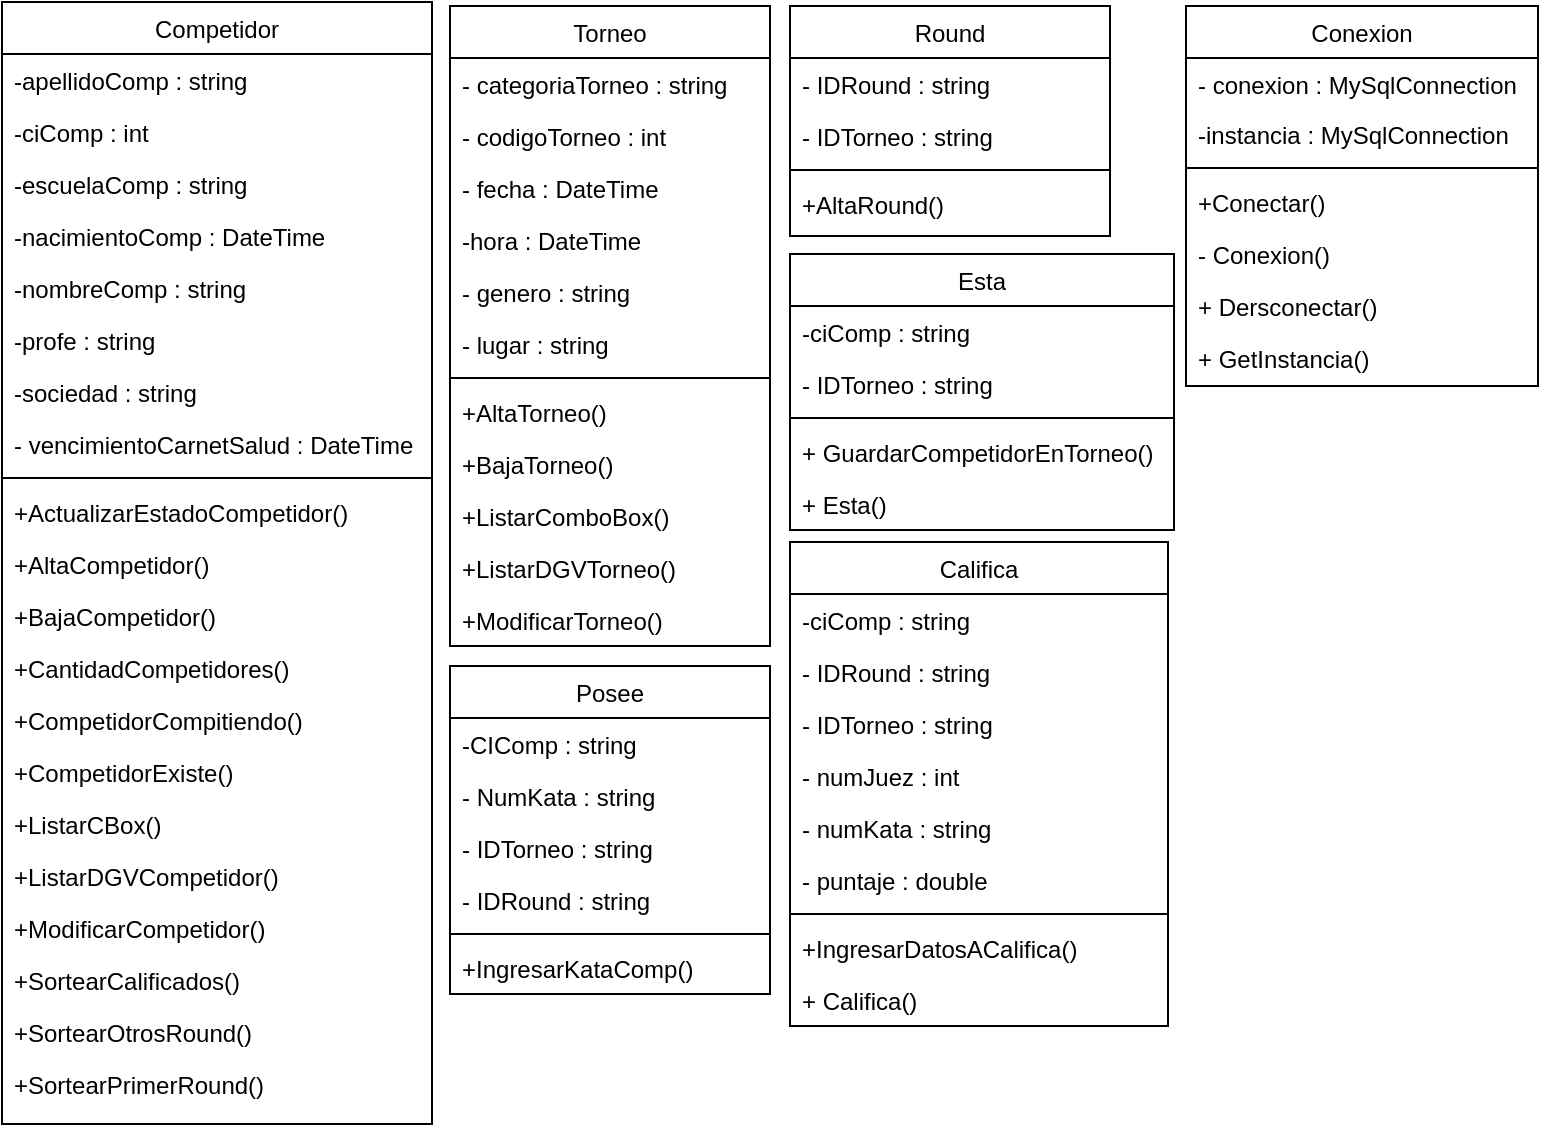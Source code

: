 <mxfile version="22.1.0" type="google">
  <diagram id="C5RBs43oDa-KdzZeNtuy" name="Page-1">
    <mxGraphModel grid="0" page="1" gridSize="10" guides="1" tooltips="1" connect="1" arrows="1" fold="1" pageScale="1" pageWidth="827" pageHeight="1169" math="0" shadow="0">
      <root>
        <mxCell id="WIyWlLk6GJQsqaUBKTNV-0" />
        <mxCell id="WIyWlLk6GJQsqaUBKTNV-1" parent="WIyWlLk6GJQsqaUBKTNV-0" />
        <mxCell id="zkfFHV4jXpPFQw0GAbJ--6" value="Competidor" style="swimlane;fontStyle=0;align=center;verticalAlign=top;childLayout=stackLayout;horizontal=1;startSize=26;horizontalStack=0;resizeParent=1;resizeLast=0;collapsible=1;marginBottom=0;rounded=0;shadow=0;strokeWidth=1;fillColor=none;" vertex="1" parent="WIyWlLk6GJQsqaUBKTNV-1">
          <mxGeometry x="4" y="37" width="215" height="561" as="geometry">
            <mxRectangle x="130" y="380" width="160" height="26" as="alternateBounds" />
          </mxGeometry>
        </mxCell>
        <mxCell id="zkfFHV4jXpPFQw0GAbJ--7" value="-apellidoComp : string" style="text;align=left;verticalAlign=top;spacingLeft=4;spacingRight=4;overflow=hidden;rotatable=0;points=[[0,0.5],[1,0.5]];portConstraint=eastwest;" vertex="1" parent="zkfFHV4jXpPFQw0GAbJ--6">
          <mxGeometry y="26" width="215" height="26" as="geometry" />
        </mxCell>
        <mxCell id="zkfFHV4jXpPFQw0GAbJ--8" value="-ciComp : int" style="text;align=left;verticalAlign=top;spacingLeft=4;spacingRight=4;overflow=hidden;rotatable=0;points=[[0,0.5],[1,0.5]];portConstraint=eastwest;rounded=0;shadow=0;html=0;" vertex="1" parent="zkfFHV4jXpPFQw0GAbJ--6">
          <mxGeometry y="52" width="215" height="26" as="geometry" />
        </mxCell>
        <mxCell id="MrfSuJjkqHNkvnvQYngP-59" value="-escuelaComp : string" style="text;align=left;verticalAlign=top;spacingLeft=4;spacingRight=4;overflow=hidden;rotatable=0;points=[[0,0.5],[1,0.5]];portConstraint=eastwest;" vertex="1" parent="zkfFHV4jXpPFQw0GAbJ--6">
          <mxGeometry y="78" width="215" height="26" as="geometry" />
        </mxCell>
        <mxCell id="MrfSuJjkqHNkvnvQYngP-60" value="-nacimientoComp : DateTime" style="text;align=left;verticalAlign=top;spacingLeft=4;spacingRight=4;overflow=hidden;rotatable=0;points=[[0,0.5],[1,0.5]];portConstraint=eastwest;" vertex="1" parent="zkfFHV4jXpPFQw0GAbJ--6">
          <mxGeometry y="104" width="215" height="26" as="geometry" />
        </mxCell>
        <mxCell id="MrfSuJjkqHNkvnvQYngP-61" value="-nombreComp : string" style="text;align=left;verticalAlign=top;spacingLeft=4;spacingRight=4;overflow=hidden;rotatable=0;points=[[0,0.5],[1,0.5]];portConstraint=eastwest;" vertex="1" parent="zkfFHV4jXpPFQw0GAbJ--6">
          <mxGeometry y="130" width="215" height="26" as="geometry" />
        </mxCell>
        <mxCell id="MrfSuJjkqHNkvnvQYngP-63" value="-profe : string" style="text;align=left;verticalAlign=top;spacingLeft=4;spacingRight=4;overflow=hidden;rotatable=0;points=[[0,0.5],[1,0.5]];portConstraint=eastwest;" vertex="1" parent="zkfFHV4jXpPFQw0GAbJ--6">
          <mxGeometry y="156" width="215" height="26" as="geometry" />
        </mxCell>
        <mxCell id="MrfSuJjkqHNkvnvQYngP-64" value="-sociedad : string" style="text;align=left;verticalAlign=top;spacingLeft=4;spacingRight=4;overflow=hidden;rotatable=0;points=[[0,0.5],[1,0.5]];portConstraint=eastwest;" vertex="1" parent="zkfFHV4jXpPFQw0GAbJ--6">
          <mxGeometry y="182" width="215" height="26" as="geometry" />
        </mxCell>
        <mxCell id="MrfSuJjkqHNkvnvQYngP-62" value="- vencimientoCarnetSalud : DateTime" style="text;align=left;verticalAlign=top;spacingLeft=4;spacingRight=4;overflow=hidden;rotatable=0;points=[[0,0.5],[1,0.5]];portConstraint=eastwest;" vertex="1" parent="zkfFHV4jXpPFQw0GAbJ--6">
          <mxGeometry y="208" width="215" height="26" as="geometry" />
        </mxCell>
        <mxCell id="zkfFHV4jXpPFQw0GAbJ--9" value="" style="line;html=1;strokeWidth=1;align=left;verticalAlign=middle;spacingTop=-1;spacingLeft=3;spacingRight=3;rotatable=0;labelPosition=right;points=[];portConstraint=eastwest;" vertex="1" parent="zkfFHV4jXpPFQw0GAbJ--6">
          <mxGeometry y="234" width="215" height="8" as="geometry" />
        </mxCell>
        <mxCell id="zkfFHV4jXpPFQw0GAbJ--10" value="+ActualizarEstadoCompetidor()" style="text;align=left;verticalAlign=top;spacingLeft=4;spacingRight=4;overflow=hidden;rotatable=0;points=[[0,0.5],[1,0.5]];portConstraint=eastwest;fontStyle=0" vertex="1" parent="zkfFHV4jXpPFQw0GAbJ--6">
          <mxGeometry y="242" width="215" height="26" as="geometry" />
        </mxCell>
        <mxCell id="zkfFHV4jXpPFQw0GAbJ--11" value="+AltaCompetidor()" style="text;align=left;verticalAlign=top;spacingLeft=4;spacingRight=4;overflow=hidden;rotatable=0;points=[[0,0.5],[1,0.5]];portConstraint=eastwest;" vertex="1" parent="zkfFHV4jXpPFQw0GAbJ--6">
          <mxGeometry y="268" width="215" height="26" as="geometry" />
        </mxCell>
        <mxCell id="MrfSuJjkqHNkvnvQYngP-65" value="+BajaCompetidor()" style="text;align=left;verticalAlign=top;spacingLeft=4;spacingRight=4;overflow=hidden;rotatable=0;points=[[0,0.5],[1,0.5]];portConstraint=eastwest;" vertex="1" parent="zkfFHV4jXpPFQw0GAbJ--6">
          <mxGeometry y="294" width="215" height="26" as="geometry" />
        </mxCell>
        <mxCell id="MrfSuJjkqHNkvnvQYngP-79" value="+CantidadCompetidores()" style="text;align=left;verticalAlign=top;spacingLeft=4;spacingRight=4;overflow=hidden;rotatable=0;points=[[0,0.5],[1,0.5]];portConstraint=eastwest;" vertex="1" parent="zkfFHV4jXpPFQw0GAbJ--6">
          <mxGeometry y="320" width="215" height="26" as="geometry" />
        </mxCell>
        <mxCell id="MrfSuJjkqHNkvnvQYngP-80" value="+CompetidorCompitiendo()" style="text;align=left;verticalAlign=top;spacingLeft=4;spacingRight=4;overflow=hidden;rotatable=0;points=[[0,0.5],[1,0.5]];portConstraint=eastwest;" vertex="1" parent="zkfFHV4jXpPFQw0GAbJ--6">
          <mxGeometry y="346" width="215" height="26" as="geometry" />
        </mxCell>
        <mxCell id="MrfSuJjkqHNkvnvQYngP-81" value="+CompetidorExiste()" style="text;align=left;verticalAlign=top;spacingLeft=4;spacingRight=4;overflow=hidden;rotatable=0;points=[[0,0.5],[1,0.5]];portConstraint=eastwest;" vertex="1" parent="zkfFHV4jXpPFQw0GAbJ--6">
          <mxGeometry y="372" width="215" height="26" as="geometry" />
        </mxCell>
        <mxCell id="MrfSuJjkqHNkvnvQYngP-82" value="+ListarCBox()" style="text;align=left;verticalAlign=top;spacingLeft=4;spacingRight=4;overflow=hidden;rotatable=0;points=[[0,0.5],[1,0.5]];portConstraint=eastwest;" vertex="1" parent="zkfFHV4jXpPFQw0GAbJ--6">
          <mxGeometry y="398" width="215" height="26" as="geometry" />
        </mxCell>
        <mxCell id="MrfSuJjkqHNkvnvQYngP-83" value="+ListarDGVCompetidor()" style="text;align=left;verticalAlign=top;spacingLeft=4;spacingRight=4;overflow=hidden;rotatable=0;points=[[0,0.5],[1,0.5]];portConstraint=eastwest;" vertex="1" parent="zkfFHV4jXpPFQw0GAbJ--6">
          <mxGeometry y="424" width="215" height="26" as="geometry" />
        </mxCell>
        <mxCell id="MrfSuJjkqHNkvnvQYngP-84" value="+ModificarCompetidor()" style="text;align=left;verticalAlign=top;spacingLeft=4;spacingRight=4;overflow=hidden;rotatable=0;points=[[0,0.5],[1,0.5]];portConstraint=eastwest;" vertex="1" parent="zkfFHV4jXpPFQw0GAbJ--6">
          <mxGeometry y="450" width="215" height="26" as="geometry" />
        </mxCell>
        <mxCell id="MrfSuJjkqHNkvnvQYngP-85" value="+SortearCalificados()" style="text;align=left;verticalAlign=top;spacingLeft=4;spacingRight=4;overflow=hidden;rotatable=0;points=[[0,0.5],[1,0.5]];portConstraint=eastwest;" vertex="1" parent="zkfFHV4jXpPFQw0GAbJ--6">
          <mxGeometry y="476" width="215" height="26" as="geometry" />
        </mxCell>
        <mxCell id="MrfSuJjkqHNkvnvQYngP-86" value="+SortearOtrosRound()" style="text;align=left;verticalAlign=top;spacingLeft=4;spacingRight=4;overflow=hidden;rotatable=0;points=[[0,0.5],[1,0.5]];portConstraint=eastwest;" vertex="1" parent="zkfFHV4jXpPFQw0GAbJ--6">
          <mxGeometry y="502" width="215" height="26" as="geometry" />
        </mxCell>
        <mxCell id="MrfSuJjkqHNkvnvQYngP-87" value="+SortearPrimerRound()" style="text;align=left;verticalAlign=top;spacingLeft=4;spacingRight=4;overflow=hidden;rotatable=0;points=[[0,0.5],[1,0.5]];portConstraint=eastwest;" vertex="1" parent="zkfFHV4jXpPFQw0GAbJ--6">
          <mxGeometry y="528" width="215" height="26" as="geometry" />
        </mxCell>
        <mxCell id="MrfSuJjkqHNkvnvQYngP-0" value="Torneo" style="swimlane;fontStyle=0;align=center;verticalAlign=top;childLayout=stackLayout;horizontal=1;startSize=26;horizontalStack=0;resizeParent=1;resizeLast=0;collapsible=1;marginBottom=0;rounded=0;shadow=0;strokeWidth=1;fillColor=none;" vertex="1" parent="WIyWlLk6GJQsqaUBKTNV-1">
          <mxGeometry x="228" y="39" width="160" height="320" as="geometry">
            <mxRectangle x="130" y="380" width="160" height="26" as="alternateBounds" />
          </mxGeometry>
        </mxCell>
        <mxCell id="MrfSuJjkqHNkvnvQYngP-48" value="- categoriaTorneo : string" style="text;align=left;verticalAlign=top;spacingLeft=4;spacingRight=4;overflow=hidden;rotatable=0;points=[[0,0.5],[1,0.5]];portConstraint=eastwest;" vertex="1" parent="MrfSuJjkqHNkvnvQYngP-0">
          <mxGeometry y="26" width="160" height="26" as="geometry" />
        </mxCell>
        <mxCell id="MrfSuJjkqHNkvnvQYngP-47" value="- codigoTorneo : int" style="text;align=left;verticalAlign=top;spacingLeft=4;spacingRight=4;overflow=hidden;rotatable=0;points=[[0,0.5],[1,0.5]];portConstraint=eastwest;rounded=0;shadow=0;html=0;" vertex="1" parent="MrfSuJjkqHNkvnvQYngP-0">
          <mxGeometry y="52" width="160" height="26" as="geometry" />
        </mxCell>
        <mxCell id="MrfSuJjkqHNkvnvQYngP-1" value="- fecha : DateTime" style="text;align=left;verticalAlign=top;spacingLeft=4;spacingRight=4;overflow=hidden;rotatable=0;points=[[0,0.5],[1,0.5]];portConstraint=eastwest;" vertex="1" parent="MrfSuJjkqHNkvnvQYngP-0">
          <mxGeometry y="78" width="160" height="26" as="geometry" />
        </mxCell>
        <mxCell id="MrfSuJjkqHNkvnvQYngP-2" value="-hora : DateTime" style="text;align=left;verticalAlign=top;spacingLeft=4;spacingRight=4;overflow=hidden;rotatable=0;points=[[0,0.5],[1,0.5]];portConstraint=eastwest;rounded=0;shadow=0;html=0;" vertex="1" parent="MrfSuJjkqHNkvnvQYngP-0">
          <mxGeometry y="104" width="160" height="26" as="geometry" />
        </mxCell>
        <mxCell id="MrfSuJjkqHNkvnvQYngP-49" value="- genero : string" style="text;align=left;verticalAlign=top;spacingLeft=4;spacingRight=4;overflow=hidden;rotatable=0;points=[[0,0.5],[1,0.5]];portConstraint=eastwest;rounded=0;shadow=0;html=0;" vertex="1" parent="MrfSuJjkqHNkvnvQYngP-0">
          <mxGeometry y="130" width="160" height="26" as="geometry" />
        </mxCell>
        <mxCell id="MrfSuJjkqHNkvnvQYngP-50" value="- lugar : string" style="text;align=left;verticalAlign=top;spacingLeft=4;spacingRight=4;overflow=hidden;rotatable=0;points=[[0,0.5],[1,0.5]];portConstraint=eastwest;rounded=0;shadow=0;html=0;" vertex="1" parent="MrfSuJjkqHNkvnvQYngP-0">
          <mxGeometry y="156" width="160" height="26" as="geometry" />
        </mxCell>
        <mxCell id="MrfSuJjkqHNkvnvQYngP-3" value="" style="line;html=1;strokeWidth=1;align=left;verticalAlign=middle;spacingTop=-1;spacingLeft=3;spacingRight=3;rotatable=0;labelPosition=right;points=[];portConstraint=eastwest;" vertex="1" parent="MrfSuJjkqHNkvnvQYngP-0">
          <mxGeometry y="182" width="160" height="8" as="geometry" />
        </mxCell>
        <mxCell id="MrfSuJjkqHNkvnvQYngP-4" value="+AltaTorneo()" style="text;align=left;verticalAlign=top;spacingLeft=4;spacingRight=4;overflow=hidden;rotatable=0;points=[[0,0.5],[1,0.5]];portConstraint=eastwest;fontStyle=0" vertex="1" parent="MrfSuJjkqHNkvnvQYngP-0">
          <mxGeometry y="190" width="160" height="26" as="geometry" />
        </mxCell>
        <mxCell id="MrfSuJjkqHNkvnvQYngP-5" value="+BajaTorneo()" style="text;align=left;verticalAlign=top;spacingLeft=4;spacingRight=4;overflow=hidden;rotatable=0;points=[[0,0.5],[1,0.5]];portConstraint=eastwest;" vertex="1" parent="MrfSuJjkqHNkvnvQYngP-0">
          <mxGeometry y="216" width="160" height="26" as="geometry" />
        </mxCell>
        <mxCell id="MrfSuJjkqHNkvnvQYngP-51" value="+ListarComboBox()" style="text;align=left;verticalAlign=top;spacingLeft=4;spacingRight=4;overflow=hidden;rotatable=0;points=[[0,0.5],[1,0.5]];portConstraint=eastwest;" vertex="1" parent="MrfSuJjkqHNkvnvQYngP-0">
          <mxGeometry y="242" width="160" height="26" as="geometry" />
        </mxCell>
        <mxCell id="MrfSuJjkqHNkvnvQYngP-52" value="+ListarDGVTorneo()" style="text;align=left;verticalAlign=top;spacingLeft=4;spacingRight=4;overflow=hidden;rotatable=0;points=[[0,0.5],[1,0.5]];portConstraint=eastwest;" vertex="1" parent="MrfSuJjkqHNkvnvQYngP-0">
          <mxGeometry y="268" width="160" height="26" as="geometry" />
        </mxCell>
        <mxCell id="MrfSuJjkqHNkvnvQYngP-53" value="+ModificarTorneo()" style="text;align=left;verticalAlign=top;spacingLeft=4;spacingRight=4;overflow=hidden;rotatable=0;points=[[0,0.5],[1,0.5]];portConstraint=eastwest;" vertex="1" parent="MrfSuJjkqHNkvnvQYngP-0">
          <mxGeometry y="294" width="160" height="26" as="geometry" />
        </mxCell>
        <mxCell id="MrfSuJjkqHNkvnvQYngP-6" value="Posee" style="swimlane;fontStyle=0;align=center;verticalAlign=top;childLayout=stackLayout;horizontal=1;startSize=26;horizontalStack=0;resizeParent=1;resizeLast=0;collapsible=1;marginBottom=0;rounded=0;shadow=0;strokeWidth=1;fillColor=none;" vertex="1" parent="WIyWlLk6GJQsqaUBKTNV-1">
          <mxGeometry x="228" y="369" width="160" height="164" as="geometry">
            <mxRectangle x="130" y="380" width="160" height="26" as="alternateBounds" />
          </mxGeometry>
        </mxCell>
        <mxCell id="MrfSuJjkqHNkvnvQYngP-54" value="-CIComp : string" style="text;align=left;verticalAlign=top;spacingLeft=4;spacingRight=4;overflow=hidden;rotatable=0;points=[[0,0.5],[1,0.5]];portConstraint=eastwest;" vertex="1" parent="MrfSuJjkqHNkvnvQYngP-6">
          <mxGeometry y="26" width="160" height="26" as="geometry" />
        </mxCell>
        <mxCell id="MrfSuJjkqHNkvnvQYngP-58" value="- NumKata : string" style="text;align=left;verticalAlign=top;spacingLeft=4;spacingRight=4;overflow=hidden;rotatable=0;points=[[0,0.5],[1,0.5]];portConstraint=eastwest;" vertex="1" parent="MrfSuJjkqHNkvnvQYngP-6">
          <mxGeometry y="52" width="160" height="26" as="geometry" />
        </mxCell>
        <mxCell id="MrfSuJjkqHNkvnvQYngP-56" value="- IDTorneo : string" style="text;align=left;verticalAlign=top;spacingLeft=4;spacingRight=4;overflow=hidden;rotatable=0;points=[[0,0.5],[1,0.5]];portConstraint=eastwest;" vertex="1" parent="MrfSuJjkqHNkvnvQYngP-6">
          <mxGeometry y="78" width="160" height="26" as="geometry" />
        </mxCell>
        <mxCell id="MrfSuJjkqHNkvnvQYngP-55" value="- IDRound : string" style="text;align=left;verticalAlign=top;spacingLeft=4;spacingRight=4;overflow=hidden;rotatable=0;points=[[0,0.5],[1,0.5]];portConstraint=eastwest;rounded=0;shadow=0;html=0;" vertex="1" parent="MrfSuJjkqHNkvnvQYngP-6">
          <mxGeometry y="104" width="160" height="26" as="geometry" />
        </mxCell>
        <mxCell id="MrfSuJjkqHNkvnvQYngP-9" value="" style="line;html=1;strokeWidth=1;align=left;verticalAlign=middle;spacingTop=-1;spacingLeft=3;spacingRight=3;rotatable=0;labelPosition=right;points=[];portConstraint=eastwest;" vertex="1" parent="MrfSuJjkqHNkvnvQYngP-6">
          <mxGeometry y="130" width="160" height="8" as="geometry" />
        </mxCell>
        <mxCell id="MrfSuJjkqHNkvnvQYngP-11" value="+IngresarKataComp()" style="text;align=left;verticalAlign=top;spacingLeft=4;spacingRight=4;overflow=hidden;rotatable=0;points=[[0,0.5],[1,0.5]];portConstraint=eastwest;" vertex="1" parent="MrfSuJjkqHNkvnvQYngP-6">
          <mxGeometry y="138" width="160" height="26" as="geometry" />
        </mxCell>
        <mxCell id="MrfSuJjkqHNkvnvQYngP-12" value="Esta" style="swimlane;fontStyle=0;align=center;verticalAlign=top;childLayout=stackLayout;horizontal=1;startSize=26;horizontalStack=0;resizeParent=1;resizeLast=0;collapsible=1;marginBottom=0;rounded=0;shadow=0;strokeWidth=1;fillColor=none;" vertex="1" parent="WIyWlLk6GJQsqaUBKTNV-1">
          <mxGeometry x="398" y="163" width="192" height="138" as="geometry">
            <mxRectangle x="130" y="380" width="160" height="26" as="alternateBounds" />
          </mxGeometry>
        </mxCell>
        <mxCell id="MrfSuJjkqHNkvnvQYngP-36" value="-ciComp : string" style="text;align=left;verticalAlign=top;spacingLeft=4;spacingRight=4;overflow=hidden;rotatable=0;points=[[0,0.5],[1,0.5]];portConstraint=eastwest;" vertex="1" parent="MrfSuJjkqHNkvnvQYngP-12">
          <mxGeometry y="26" width="192" height="26" as="geometry" />
        </mxCell>
        <mxCell id="MrfSuJjkqHNkvnvQYngP-37" value="- IDTorneo : string" style="text;align=left;verticalAlign=top;spacingLeft=4;spacingRight=4;overflow=hidden;rotatable=0;points=[[0,0.5],[1,0.5]];portConstraint=eastwest;" vertex="1" parent="MrfSuJjkqHNkvnvQYngP-12">
          <mxGeometry y="52" width="192" height="26" as="geometry" />
        </mxCell>
        <mxCell id="MrfSuJjkqHNkvnvQYngP-15" value="" style="line;html=1;strokeWidth=1;align=left;verticalAlign=middle;spacingTop=-1;spacingLeft=3;spacingRight=3;rotatable=0;labelPosition=right;points=[];portConstraint=eastwest;" vertex="1" parent="MrfSuJjkqHNkvnvQYngP-12">
          <mxGeometry y="78" width="192" height="8" as="geometry" />
        </mxCell>
        <mxCell id="MrfSuJjkqHNkvnvQYngP-17" value="+ GuardarCompetidorEnTorneo()" style="text;align=left;verticalAlign=top;spacingLeft=4;spacingRight=4;overflow=hidden;rotatable=0;points=[[0,0.5],[1,0.5]];portConstraint=eastwest;" vertex="1" parent="MrfSuJjkqHNkvnvQYngP-12">
          <mxGeometry y="86" width="192" height="26" as="geometry" />
        </mxCell>
        <mxCell id="MrfSuJjkqHNkvnvQYngP-38" value="+ Esta()" style="text;align=left;verticalAlign=top;spacingLeft=4;spacingRight=4;overflow=hidden;rotatable=0;points=[[0,0.5],[1,0.5]];portConstraint=eastwest;" vertex="1" parent="MrfSuJjkqHNkvnvQYngP-12">
          <mxGeometry y="112" width="192" height="26" as="geometry" />
        </mxCell>
        <mxCell id="MrfSuJjkqHNkvnvQYngP-18" value="Califica" style="swimlane;fontStyle=0;align=center;verticalAlign=top;childLayout=stackLayout;horizontal=1;startSize=26;horizontalStack=0;resizeParent=1;resizeLast=0;collapsible=1;marginBottom=0;rounded=0;shadow=0;strokeWidth=1;fillColor=none;" vertex="1" parent="WIyWlLk6GJQsqaUBKTNV-1">
          <mxGeometry x="398" y="307" width="189" height="242" as="geometry">
            <mxRectangle x="130" y="380" width="160" height="26" as="alternateBounds" />
          </mxGeometry>
        </mxCell>
        <mxCell id="MrfSuJjkqHNkvnvQYngP-19" value="-ciComp : string" style="text;align=left;verticalAlign=top;spacingLeft=4;spacingRight=4;overflow=hidden;rotatable=0;points=[[0,0.5],[1,0.5]];portConstraint=eastwest;" vertex="1" parent="MrfSuJjkqHNkvnvQYngP-18">
          <mxGeometry y="26" width="189" height="26" as="geometry" />
        </mxCell>
        <mxCell id="MrfSuJjkqHNkvnvQYngP-20" value="- IDRound : string" style="text;align=left;verticalAlign=top;spacingLeft=4;spacingRight=4;overflow=hidden;rotatable=0;points=[[0,0.5],[1,0.5]];portConstraint=eastwest;rounded=0;shadow=0;html=0;" vertex="1" parent="MrfSuJjkqHNkvnvQYngP-18">
          <mxGeometry y="52" width="189" height="26" as="geometry" />
        </mxCell>
        <mxCell id="MrfSuJjkqHNkvnvQYngP-30" value="- IDTorneo : string" style="text;align=left;verticalAlign=top;spacingLeft=4;spacingRight=4;overflow=hidden;rotatable=0;points=[[0,0.5],[1,0.5]];portConstraint=eastwest;" vertex="1" parent="MrfSuJjkqHNkvnvQYngP-18">
          <mxGeometry y="78" width="189" height="26" as="geometry" />
        </mxCell>
        <mxCell id="MrfSuJjkqHNkvnvQYngP-31" value="- numJuez : int" style="text;align=left;verticalAlign=top;spacingLeft=4;spacingRight=4;overflow=hidden;rotatable=0;points=[[0,0.5],[1,0.5]];portConstraint=eastwest;" vertex="1" parent="MrfSuJjkqHNkvnvQYngP-18">
          <mxGeometry y="104" width="189" height="26" as="geometry" />
        </mxCell>
        <mxCell id="MrfSuJjkqHNkvnvQYngP-33" value="- numKata : string" style="text;align=left;verticalAlign=top;spacingLeft=4;spacingRight=4;overflow=hidden;rotatable=0;points=[[0,0.5],[1,0.5]];portConstraint=eastwest;" vertex="1" parent="MrfSuJjkqHNkvnvQYngP-18">
          <mxGeometry y="130" width="189" height="26" as="geometry" />
        </mxCell>
        <mxCell id="MrfSuJjkqHNkvnvQYngP-32" value="- puntaje : double" style="text;align=left;verticalAlign=top;spacingLeft=4;spacingRight=4;overflow=hidden;rotatable=0;points=[[0,0.5],[1,0.5]];portConstraint=eastwest;" vertex="1" parent="MrfSuJjkqHNkvnvQYngP-18">
          <mxGeometry y="156" width="189" height="26" as="geometry" />
        </mxCell>
        <mxCell id="MrfSuJjkqHNkvnvQYngP-21" value="" style="line;html=1;strokeWidth=1;align=left;verticalAlign=middle;spacingTop=-1;spacingLeft=3;spacingRight=3;rotatable=0;labelPosition=right;points=[];portConstraint=eastwest;" vertex="1" parent="MrfSuJjkqHNkvnvQYngP-18">
          <mxGeometry y="182" width="189" height="8" as="geometry" />
        </mxCell>
        <mxCell id="MrfSuJjkqHNkvnvQYngP-22" value="+IngresarDatosACalifica()" style="text;align=left;verticalAlign=top;spacingLeft=4;spacingRight=4;overflow=hidden;rotatable=0;points=[[0,0.5],[1,0.5]];portConstraint=eastwest;fontStyle=0" vertex="1" parent="MrfSuJjkqHNkvnvQYngP-18">
          <mxGeometry y="190" width="189" height="26" as="geometry" />
        </mxCell>
        <mxCell id="MrfSuJjkqHNkvnvQYngP-23" value="+ Califica()" style="text;align=left;verticalAlign=top;spacingLeft=4;spacingRight=4;overflow=hidden;rotatable=0;points=[[0,0.5],[1,0.5]];portConstraint=eastwest;" vertex="1" parent="MrfSuJjkqHNkvnvQYngP-18">
          <mxGeometry y="216" width="189" height="26" as="geometry" />
        </mxCell>
        <mxCell id="MrfSuJjkqHNkvnvQYngP-24" value="Conexion" style="swimlane;fontStyle=0;align=center;verticalAlign=top;childLayout=stackLayout;horizontal=1;startSize=26;horizontalStack=0;resizeParent=1;resizeLast=0;collapsible=1;marginBottom=0;rounded=0;shadow=0;strokeWidth=1;fillColor=none;" vertex="1" parent="WIyWlLk6GJQsqaUBKTNV-1">
          <mxGeometry x="596" y="39" width="176" height="190" as="geometry">
            <mxRectangle x="130" y="380" width="160" height="26" as="alternateBounds" />
          </mxGeometry>
        </mxCell>
        <mxCell id="MrfSuJjkqHNkvnvQYngP-25" value="- conexion : MySqlConnection" style="text;align=left;verticalAlign=top;spacingLeft=4;spacingRight=4;overflow=hidden;rotatable=0;points=[[0,0.5],[1,0.5]];portConstraint=eastwest;" vertex="1" parent="MrfSuJjkqHNkvnvQYngP-24">
          <mxGeometry y="26" width="176" height="25" as="geometry" />
        </mxCell>
        <mxCell id="MrfSuJjkqHNkvnvQYngP-26" value="-instancia : MySqlConnection" style="text;align=left;verticalAlign=top;spacingLeft=4;spacingRight=4;overflow=hidden;rotatable=0;points=[[0,0.5],[1,0.5]];portConstraint=eastwest;rounded=0;shadow=0;html=0;" vertex="1" parent="MrfSuJjkqHNkvnvQYngP-24">
          <mxGeometry y="51" width="176" height="26" as="geometry" />
        </mxCell>
        <mxCell id="MrfSuJjkqHNkvnvQYngP-27" value="" style="line;html=1;strokeWidth=1;align=left;verticalAlign=middle;spacingTop=-1;spacingLeft=3;spacingRight=3;rotatable=0;labelPosition=right;points=[];portConstraint=eastwest;" vertex="1" parent="MrfSuJjkqHNkvnvQYngP-24">
          <mxGeometry y="77" width="176" height="8" as="geometry" />
        </mxCell>
        <mxCell id="MrfSuJjkqHNkvnvQYngP-28" value="+Conectar()" style="text;align=left;verticalAlign=top;spacingLeft=4;spacingRight=4;overflow=hidden;rotatable=0;points=[[0,0.5],[1,0.5]];portConstraint=eastwest;fontStyle=0" vertex="1" parent="MrfSuJjkqHNkvnvQYngP-24">
          <mxGeometry y="85" width="176" height="26" as="geometry" />
        </mxCell>
        <mxCell id="MrfSuJjkqHNkvnvQYngP-29" value="- Conexion()&#xa;" style="text;align=left;verticalAlign=top;spacingLeft=4;spacingRight=4;overflow=hidden;rotatable=0;points=[[0,0.5],[1,0.5]];portConstraint=eastwest;" vertex="1" parent="MrfSuJjkqHNkvnvQYngP-24">
          <mxGeometry y="111" width="176" height="26" as="geometry" />
        </mxCell>
        <mxCell id="MrfSuJjkqHNkvnvQYngP-34" value="+ Dersconectar()&#xa;" style="text;align=left;verticalAlign=top;spacingLeft=4;spacingRight=4;overflow=hidden;rotatable=0;points=[[0,0.5],[1,0.5]];portConstraint=eastwest;" vertex="1" parent="MrfSuJjkqHNkvnvQYngP-24">
          <mxGeometry y="137" width="176" height="26" as="geometry" />
        </mxCell>
        <mxCell id="MrfSuJjkqHNkvnvQYngP-35" value="+ GetInstancia()&#xa;" style="text;align=left;verticalAlign=top;spacingLeft=4;spacingRight=4;overflow=hidden;rotatable=0;points=[[0,0.5],[1,0.5]];portConstraint=eastwest;" vertex="1" parent="MrfSuJjkqHNkvnvQYngP-24">
          <mxGeometry y="163" width="176" height="26" as="geometry" />
        </mxCell>
        <mxCell id="MrfSuJjkqHNkvnvQYngP-39" value="Round" style="swimlane;fontStyle=0;align=center;verticalAlign=top;childLayout=stackLayout;horizontal=1;startSize=26;horizontalStack=0;resizeParent=1;resizeLast=0;collapsible=1;marginBottom=0;rounded=0;shadow=0;strokeWidth=1;fillColor=none;" vertex="1" parent="WIyWlLk6GJQsqaUBKTNV-1">
          <mxGeometry x="398" y="39" width="160" height="115" as="geometry">
            <mxRectangle x="130" y="380" width="160" height="26" as="alternateBounds" />
          </mxGeometry>
        </mxCell>
        <mxCell id="MrfSuJjkqHNkvnvQYngP-45" value="- IDRound : string" style="text;align=left;verticalAlign=top;spacingLeft=4;spacingRight=4;overflow=hidden;rotatable=0;points=[[0,0.5],[1,0.5]];portConstraint=eastwest;rounded=0;shadow=0;html=0;" vertex="1" parent="MrfSuJjkqHNkvnvQYngP-39">
          <mxGeometry y="26" width="160" height="26" as="geometry" />
        </mxCell>
        <mxCell id="MrfSuJjkqHNkvnvQYngP-46" value="- IDTorneo : string" style="text;align=left;verticalAlign=top;spacingLeft=4;spacingRight=4;overflow=hidden;rotatable=0;points=[[0,0.5],[1,0.5]];portConstraint=eastwest;" vertex="1" parent="MrfSuJjkqHNkvnvQYngP-39">
          <mxGeometry y="52" width="160" height="26" as="geometry" />
        </mxCell>
        <mxCell id="MrfSuJjkqHNkvnvQYngP-42" value="" style="line;html=1;strokeWidth=1;align=left;verticalAlign=middle;spacingTop=-1;spacingLeft=3;spacingRight=3;rotatable=0;labelPosition=right;points=[];portConstraint=eastwest;" vertex="1" parent="MrfSuJjkqHNkvnvQYngP-39">
          <mxGeometry y="78" width="160" height="8" as="geometry" />
        </mxCell>
        <mxCell id="MrfSuJjkqHNkvnvQYngP-44" value="+AltaRound()" style="text;align=left;verticalAlign=top;spacingLeft=4;spacingRight=4;overflow=hidden;rotatable=0;points=[[0,0.5],[1,0.5]];portConstraint=eastwest;" vertex="1" parent="MrfSuJjkqHNkvnvQYngP-39">
          <mxGeometry y="86" width="160" height="26" as="geometry" />
        </mxCell>
      </root>
    </mxGraphModel>
  </diagram>
</mxfile>
